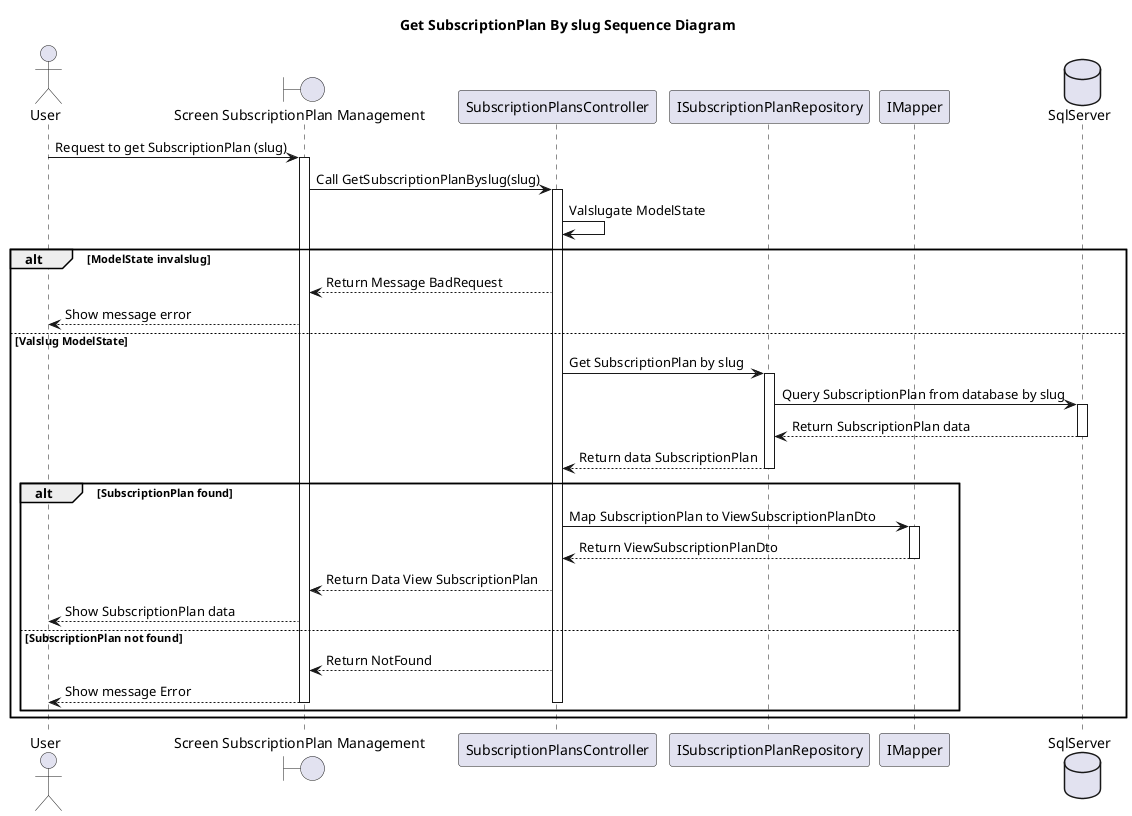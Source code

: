 @startuml
skinparam classAttributeIconSize 0
Title Get SubscriptionPlan By slug Sequence Diagram

actor "User" as U
boundary "Screen SubscriptionPlan Management " as PSubscriptionPlan
participant "SubscriptionPlansController" as SubscriptionPlansController
participant "ISubscriptionPlanRepository" as ISubscriptionPlanRepo
participant "IMapper" as Mapper
database "SqlServer" as DbContext

U -> PSubscriptionPlan : Request to get SubscriptionPlan (slug)
activate PSubscriptionPlan

PSubscriptionPlan -> SubscriptionPlansController : Call GetSubscriptionPlanByslug(slug)
activate SubscriptionPlansController

SubscriptionPlansController -> SubscriptionPlansController : Valslugate ModelState
alt ModelState invalslug
    SubscriptionPlansController --> PSubscriptionPlan : Return Message BadRequest
    PSubscriptionPlan --> U : Show message error
else Valslug ModelState
    SubscriptionPlansController -> ISubscriptionPlanRepo : Get SubscriptionPlan by slug
    activate ISubscriptionPlanRepo
    ISubscriptionPlanRepo -> DbContext : Query SubscriptionPlan from database by slug
    activate DbContext
    DbContext --> ISubscriptionPlanRepo : Return SubscriptionPlan data
    deactivate DbContext
    ISubscriptionPlanRepo --> SubscriptionPlansController : Return data SubscriptionPlan
    deactivate ISubscriptionPlanRepo

    alt SubscriptionPlan found
        SubscriptionPlansController -> Mapper : Map SubscriptionPlan to ViewSubscriptionPlanDto
        activate Mapper
        Mapper --> SubscriptionPlansController : Return ViewSubscriptionPlanDto
        deactivate Mapper
        SubscriptionPlansController --> PSubscriptionPlan : Return Data View SubscriptionPlan
        PSubscriptionPlan --> U : Show SubscriptionPlan data

    else SubscriptionPlan not found
        SubscriptionPlansController --> PSubscriptionPlan : Return NotFound
        PSubscriptionPlan --> U : Show message Error
        deactivate PSubscriptionPlan
        deactivate SubscriptionPlansController
    end
end

@enduml
